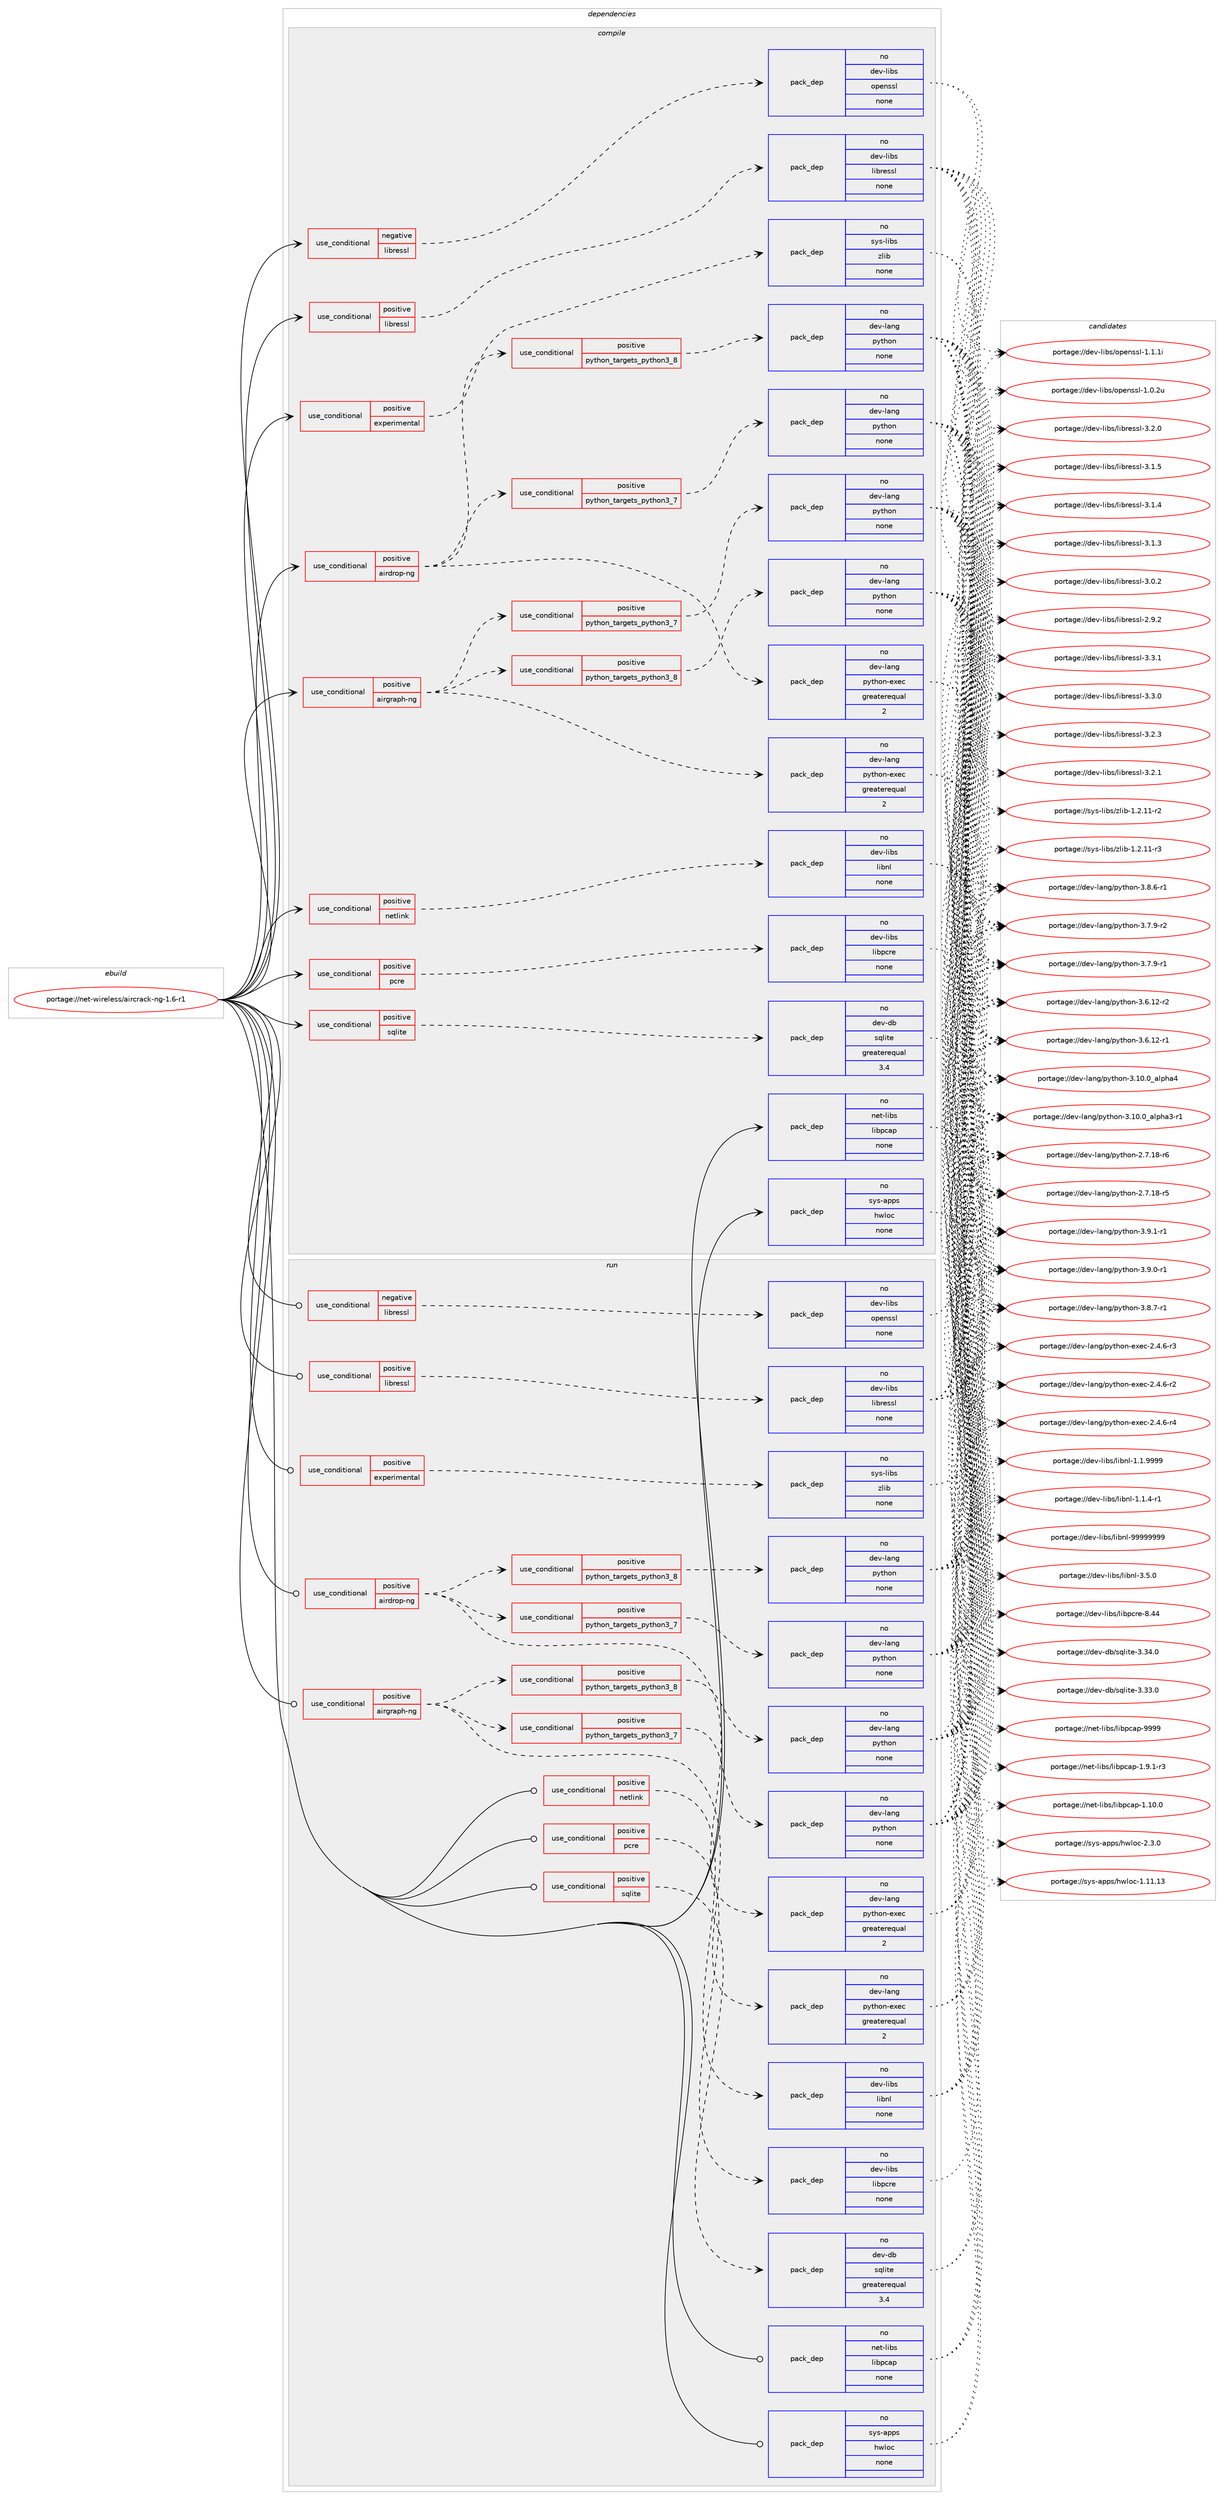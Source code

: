 digraph prolog {

# *************
# Graph options
# *************

newrank=true;
concentrate=true;
compound=true;
graph [rankdir=LR,fontname=Helvetica,fontsize=10,ranksep=1.5];#, ranksep=2.5, nodesep=0.2];
edge  [arrowhead=vee];
node  [fontname=Helvetica,fontsize=10];

# **********
# The ebuild
# **********

subgraph cluster_leftcol {
color=gray;
rank=same;
label=<<i>ebuild</i>>;
id [label="portage://net-wireless/aircrack-ng-1.6-r1", color=red, width=4, href="../net-wireless/aircrack-ng-1.6-r1.svg"];
}

# ****************
# The dependencies
# ****************

subgraph cluster_midcol {
color=gray;
label=<<i>dependencies</i>>;
subgraph cluster_compile {
fillcolor="#eeeeee";
style=filled;
label=<<i>compile</i>>;
subgraph cond6620 {
dependency21460 [label=<<TABLE BORDER="0" CELLBORDER="1" CELLSPACING="0" CELLPADDING="4"><TR><TD ROWSPAN="3" CELLPADDING="10">use_conditional</TD></TR><TR><TD>negative</TD></TR><TR><TD>libressl</TD></TR></TABLE>>, shape=none, color=red];
subgraph pack14680 {
dependency21461 [label=<<TABLE BORDER="0" CELLBORDER="1" CELLSPACING="0" CELLPADDING="4" WIDTH="220"><TR><TD ROWSPAN="6" CELLPADDING="30">pack_dep</TD></TR><TR><TD WIDTH="110">no</TD></TR><TR><TD>dev-libs</TD></TR><TR><TD>openssl</TD></TR><TR><TD>none</TD></TR><TR><TD></TD></TR></TABLE>>, shape=none, color=blue];
}
dependency21460:e -> dependency21461:w [weight=20,style="dashed",arrowhead="vee"];
}
id:e -> dependency21460:w [weight=20,style="solid",arrowhead="vee"];
subgraph cond6621 {
dependency21462 [label=<<TABLE BORDER="0" CELLBORDER="1" CELLSPACING="0" CELLPADDING="4"><TR><TD ROWSPAN="3" CELLPADDING="10">use_conditional</TD></TR><TR><TD>positive</TD></TR><TR><TD>airdrop-ng</TD></TR></TABLE>>, shape=none, color=red];
subgraph cond6622 {
dependency21463 [label=<<TABLE BORDER="0" CELLBORDER="1" CELLSPACING="0" CELLPADDING="4"><TR><TD ROWSPAN="3" CELLPADDING="10">use_conditional</TD></TR><TR><TD>positive</TD></TR><TR><TD>python_targets_python3_7</TD></TR></TABLE>>, shape=none, color=red];
subgraph pack14681 {
dependency21464 [label=<<TABLE BORDER="0" CELLBORDER="1" CELLSPACING="0" CELLPADDING="4" WIDTH="220"><TR><TD ROWSPAN="6" CELLPADDING="30">pack_dep</TD></TR><TR><TD WIDTH="110">no</TD></TR><TR><TD>dev-lang</TD></TR><TR><TD>python</TD></TR><TR><TD>none</TD></TR><TR><TD></TD></TR></TABLE>>, shape=none, color=blue];
}
dependency21463:e -> dependency21464:w [weight=20,style="dashed",arrowhead="vee"];
}
dependency21462:e -> dependency21463:w [weight=20,style="dashed",arrowhead="vee"];
subgraph cond6623 {
dependency21465 [label=<<TABLE BORDER="0" CELLBORDER="1" CELLSPACING="0" CELLPADDING="4"><TR><TD ROWSPAN="3" CELLPADDING="10">use_conditional</TD></TR><TR><TD>positive</TD></TR><TR><TD>python_targets_python3_8</TD></TR></TABLE>>, shape=none, color=red];
subgraph pack14682 {
dependency21466 [label=<<TABLE BORDER="0" CELLBORDER="1" CELLSPACING="0" CELLPADDING="4" WIDTH="220"><TR><TD ROWSPAN="6" CELLPADDING="30">pack_dep</TD></TR><TR><TD WIDTH="110">no</TD></TR><TR><TD>dev-lang</TD></TR><TR><TD>python</TD></TR><TR><TD>none</TD></TR><TR><TD></TD></TR></TABLE>>, shape=none, color=blue];
}
dependency21465:e -> dependency21466:w [weight=20,style="dashed",arrowhead="vee"];
}
dependency21462:e -> dependency21465:w [weight=20,style="dashed",arrowhead="vee"];
subgraph pack14683 {
dependency21467 [label=<<TABLE BORDER="0" CELLBORDER="1" CELLSPACING="0" CELLPADDING="4" WIDTH="220"><TR><TD ROWSPAN="6" CELLPADDING="30">pack_dep</TD></TR><TR><TD WIDTH="110">no</TD></TR><TR><TD>dev-lang</TD></TR><TR><TD>python-exec</TD></TR><TR><TD>greaterequal</TD></TR><TR><TD>2</TD></TR></TABLE>>, shape=none, color=blue];
}
dependency21462:e -> dependency21467:w [weight=20,style="dashed",arrowhead="vee"];
}
id:e -> dependency21462:w [weight=20,style="solid",arrowhead="vee"];
subgraph cond6624 {
dependency21468 [label=<<TABLE BORDER="0" CELLBORDER="1" CELLSPACING="0" CELLPADDING="4"><TR><TD ROWSPAN="3" CELLPADDING="10">use_conditional</TD></TR><TR><TD>positive</TD></TR><TR><TD>airgraph-ng</TD></TR></TABLE>>, shape=none, color=red];
subgraph cond6625 {
dependency21469 [label=<<TABLE BORDER="0" CELLBORDER="1" CELLSPACING="0" CELLPADDING="4"><TR><TD ROWSPAN="3" CELLPADDING="10">use_conditional</TD></TR><TR><TD>positive</TD></TR><TR><TD>python_targets_python3_7</TD></TR></TABLE>>, shape=none, color=red];
subgraph pack14684 {
dependency21470 [label=<<TABLE BORDER="0" CELLBORDER="1" CELLSPACING="0" CELLPADDING="4" WIDTH="220"><TR><TD ROWSPAN="6" CELLPADDING="30">pack_dep</TD></TR><TR><TD WIDTH="110">no</TD></TR><TR><TD>dev-lang</TD></TR><TR><TD>python</TD></TR><TR><TD>none</TD></TR><TR><TD></TD></TR></TABLE>>, shape=none, color=blue];
}
dependency21469:e -> dependency21470:w [weight=20,style="dashed",arrowhead="vee"];
}
dependency21468:e -> dependency21469:w [weight=20,style="dashed",arrowhead="vee"];
subgraph cond6626 {
dependency21471 [label=<<TABLE BORDER="0" CELLBORDER="1" CELLSPACING="0" CELLPADDING="4"><TR><TD ROWSPAN="3" CELLPADDING="10">use_conditional</TD></TR><TR><TD>positive</TD></TR><TR><TD>python_targets_python3_8</TD></TR></TABLE>>, shape=none, color=red];
subgraph pack14685 {
dependency21472 [label=<<TABLE BORDER="0" CELLBORDER="1" CELLSPACING="0" CELLPADDING="4" WIDTH="220"><TR><TD ROWSPAN="6" CELLPADDING="30">pack_dep</TD></TR><TR><TD WIDTH="110">no</TD></TR><TR><TD>dev-lang</TD></TR><TR><TD>python</TD></TR><TR><TD>none</TD></TR><TR><TD></TD></TR></TABLE>>, shape=none, color=blue];
}
dependency21471:e -> dependency21472:w [weight=20,style="dashed",arrowhead="vee"];
}
dependency21468:e -> dependency21471:w [weight=20,style="dashed",arrowhead="vee"];
subgraph pack14686 {
dependency21473 [label=<<TABLE BORDER="0" CELLBORDER="1" CELLSPACING="0" CELLPADDING="4" WIDTH="220"><TR><TD ROWSPAN="6" CELLPADDING="30">pack_dep</TD></TR><TR><TD WIDTH="110">no</TD></TR><TR><TD>dev-lang</TD></TR><TR><TD>python-exec</TD></TR><TR><TD>greaterequal</TD></TR><TR><TD>2</TD></TR></TABLE>>, shape=none, color=blue];
}
dependency21468:e -> dependency21473:w [weight=20,style="dashed",arrowhead="vee"];
}
id:e -> dependency21468:w [weight=20,style="solid",arrowhead="vee"];
subgraph cond6627 {
dependency21474 [label=<<TABLE BORDER="0" CELLBORDER="1" CELLSPACING="0" CELLPADDING="4"><TR><TD ROWSPAN="3" CELLPADDING="10">use_conditional</TD></TR><TR><TD>positive</TD></TR><TR><TD>experimental</TD></TR></TABLE>>, shape=none, color=red];
subgraph pack14687 {
dependency21475 [label=<<TABLE BORDER="0" CELLBORDER="1" CELLSPACING="0" CELLPADDING="4" WIDTH="220"><TR><TD ROWSPAN="6" CELLPADDING="30">pack_dep</TD></TR><TR><TD WIDTH="110">no</TD></TR><TR><TD>sys-libs</TD></TR><TR><TD>zlib</TD></TR><TR><TD>none</TD></TR><TR><TD></TD></TR></TABLE>>, shape=none, color=blue];
}
dependency21474:e -> dependency21475:w [weight=20,style="dashed",arrowhead="vee"];
}
id:e -> dependency21474:w [weight=20,style="solid",arrowhead="vee"];
subgraph cond6628 {
dependency21476 [label=<<TABLE BORDER="0" CELLBORDER="1" CELLSPACING="0" CELLPADDING="4"><TR><TD ROWSPAN="3" CELLPADDING="10">use_conditional</TD></TR><TR><TD>positive</TD></TR><TR><TD>libressl</TD></TR></TABLE>>, shape=none, color=red];
subgraph pack14688 {
dependency21477 [label=<<TABLE BORDER="0" CELLBORDER="1" CELLSPACING="0" CELLPADDING="4" WIDTH="220"><TR><TD ROWSPAN="6" CELLPADDING="30">pack_dep</TD></TR><TR><TD WIDTH="110">no</TD></TR><TR><TD>dev-libs</TD></TR><TR><TD>libressl</TD></TR><TR><TD>none</TD></TR><TR><TD></TD></TR></TABLE>>, shape=none, color=blue];
}
dependency21476:e -> dependency21477:w [weight=20,style="dashed",arrowhead="vee"];
}
id:e -> dependency21476:w [weight=20,style="solid",arrowhead="vee"];
subgraph cond6629 {
dependency21478 [label=<<TABLE BORDER="0" CELLBORDER="1" CELLSPACING="0" CELLPADDING="4"><TR><TD ROWSPAN="3" CELLPADDING="10">use_conditional</TD></TR><TR><TD>positive</TD></TR><TR><TD>netlink</TD></TR></TABLE>>, shape=none, color=red];
subgraph pack14689 {
dependency21479 [label=<<TABLE BORDER="0" CELLBORDER="1" CELLSPACING="0" CELLPADDING="4" WIDTH="220"><TR><TD ROWSPAN="6" CELLPADDING="30">pack_dep</TD></TR><TR><TD WIDTH="110">no</TD></TR><TR><TD>dev-libs</TD></TR><TR><TD>libnl</TD></TR><TR><TD>none</TD></TR><TR><TD></TD></TR></TABLE>>, shape=none, color=blue];
}
dependency21478:e -> dependency21479:w [weight=20,style="dashed",arrowhead="vee"];
}
id:e -> dependency21478:w [weight=20,style="solid",arrowhead="vee"];
subgraph cond6630 {
dependency21480 [label=<<TABLE BORDER="0" CELLBORDER="1" CELLSPACING="0" CELLPADDING="4"><TR><TD ROWSPAN="3" CELLPADDING="10">use_conditional</TD></TR><TR><TD>positive</TD></TR><TR><TD>pcre</TD></TR></TABLE>>, shape=none, color=red];
subgraph pack14690 {
dependency21481 [label=<<TABLE BORDER="0" CELLBORDER="1" CELLSPACING="0" CELLPADDING="4" WIDTH="220"><TR><TD ROWSPAN="6" CELLPADDING="30">pack_dep</TD></TR><TR><TD WIDTH="110">no</TD></TR><TR><TD>dev-libs</TD></TR><TR><TD>libpcre</TD></TR><TR><TD>none</TD></TR><TR><TD></TD></TR></TABLE>>, shape=none, color=blue];
}
dependency21480:e -> dependency21481:w [weight=20,style="dashed",arrowhead="vee"];
}
id:e -> dependency21480:w [weight=20,style="solid",arrowhead="vee"];
subgraph cond6631 {
dependency21482 [label=<<TABLE BORDER="0" CELLBORDER="1" CELLSPACING="0" CELLPADDING="4"><TR><TD ROWSPAN="3" CELLPADDING="10">use_conditional</TD></TR><TR><TD>positive</TD></TR><TR><TD>sqlite</TD></TR></TABLE>>, shape=none, color=red];
subgraph pack14691 {
dependency21483 [label=<<TABLE BORDER="0" CELLBORDER="1" CELLSPACING="0" CELLPADDING="4" WIDTH="220"><TR><TD ROWSPAN="6" CELLPADDING="30">pack_dep</TD></TR><TR><TD WIDTH="110">no</TD></TR><TR><TD>dev-db</TD></TR><TR><TD>sqlite</TD></TR><TR><TD>greaterequal</TD></TR><TR><TD>3.4</TD></TR></TABLE>>, shape=none, color=blue];
}
dependency21482:e -> dependency21483:w [weight=20,style="dashed",arrowhead="vee"];
}
id:e -> dependency21482:w [weight=20,style="solid",arrowhead="vee"];
subgraph pack14692 {
dependency21484 [label=<<TABLE BORDER="0" CELLBORDER="1" CELLSPACING="0" CELLPADDING="4" WIDTH="220"><TR><TD ROWSPAN="6" CELLPADDING="30">pack_dep</TD></TR><TR><TD WIDTH="110">no</TD></TR><TR><TD>net-libs</TD></TR><TR><TD>libpcap</TD></TR><TR><TD>none</TD></TR><TR><TD></TD></TR></TABLE>>, shape=none, color=blue];
}
id:e -> dependency21484:w [weight=20,style="solid",arrowhead="vee"];
subgraph pack14693 {
dependency21485 [label=<<TABLE BORDER="0" CELLBORDER="1" CELLSPACING="0" CELLPADDING="4" WIDTH="220"><TR><TD ROWSPAN="6" CELLPADDING="30">pack_dep</TD></TR><TR><TD WIDTH="110">no</TD></TR><TR><TD>sys-apps</TD></TR><TR><TD>hwloc</TD></TR><TR><TD>none</TD></TR><TR><TD></TD></TR></TABLE>>, shape=none, color=blue];
}
id:e -> dependency21485:w [weight=20,style="solid",arrowhead="vee"];
}
subgraph cluster_compileandrun {
fillcolor="#eeeeee";
style=filled;
label=<<i>compile and run</i>>;
}
subgraph cluster_run {
fillcolor="#eeeeee";
style=filled;
label=<<i>run</i>>;
subgraph cond6632 {
dependency21486 [label=<<TABLE BORDER="0" CELLBORDER="1" CELLSPACING="0" CELLPADDING="4"><TR><TD ROWSPAN="3" CELLPADDING="10">use_conditional</TD></TR><TR><TD>negative</TD></TR><TR><TD>libressl</TD></TR></TABLE>>, shape=none, color=red];
subgraph pack14694 {
dependency21487 [label=<<TABLE BORDER="0" CELLBORDER="1" CELLSPACING="0" CELLPADDING="4" WIDTH="220"><TR><TD ROWSPAN="6" CELLPADDING="30">pack_dep</TD></TR><TR><TD WIDTH="110">no</TD></TR><TR><TD>dev-libs</TD></TR><TR><TD>openssl</TD></TR><TR><TD>none</TD></TR><TR><TD></TD></TR></TABLE>>, shape=none, color=blue];
}
dependency21486:e -> dependency21487:w [weight=20,style="dashed",arrowhead="vee"];
}
id:e -> dependency21486:w [weight=20,style="solid",arrowhead="odot"];
subgraph cond6633 {
dependency21488 [label=<<TABLE BORDER="0" CELLBORDER="1" CELLSPACING="0" CELLPADDING="4"><TR><TD ROWSPAN="3" CELLPADDING="10">use_conditional</TD></TR><TR><TD>positive</TD></TR><TR><TD>airdrop-ng</TD></TR></TABLE>>, shape=none, color=red];
subgraph cond6634 {
dependency21489 [label=<<TABLE BORDER="0" CELLBORDER="1" CELLSPACING="0" CELLPADDING="4"><TR><TD ROWSPAN="3" CELLPADDING="10">use_conditional</TD></TR><TR><TD>positive</TD></TR><TR><TD>python_targets_python3_7</TD></TR></TABLE>>, shape=none, color=red];
subgraph pack14695 {
dependency21490 [label=<<TABLE BORDER="0" CELLBORDER="1" CELLSPACING="0" CELLPADDING="4" WIDTH="220"><TR><TD ROWSPAN="6" CELLPADDING="30">pack_dep</TD></TR><TR><TD WIDTH="110">no</TD></TR><TR><TD>dev-lang</TD></TR><TR><TD>python</TD></TR><TR><TD>none</TD></TR><TR><TD></TD></TR></TABLE>>, shape=none, color=blue];
}
dependency21489:e -> dependency21490:w [weight=20,style="dashed",arrowhead="vee"];
}
dependency21488:e -> dependency21489:w [weight=20,style="dashed",arrowhead="vee"];
subgraph cond6635 {
dependency21491 [label=<<TABLE BORDER="0" CELLBORDER="1" CELLSPACING="0" CELLPADDING="4"><TR><TD ROWSPAN="3" CELLPADDING="10">use_conditional</TD></TR><TR><TD>positive</TD></TR><TR><TD>python_targets_python3_8</TD></TR></TABLE>>, shape=none, color=red];
subgraph pack14696 {
dependency21492 [label=<<TABLE BORDER="0" CELLBORDER="1" CELLSPACING="0" CELLPADDING="4" WIDTH="220"><TR><TD ROWSPAN="6" CELLPADDING="30">pack_dep</TD></TR><TR><TD WIDTH="110">no</TD></TR><TR><TD>dev-lang</TD></TR><TR><TD>python</TD></TR><TR><TD>none</TD></TR><TR><TD></TD></TR></TABLE>>, shape=none, color=blue];
}
dependency21491:e -> dependency21492:w [weight=20,style="dashed",arrowhead="vee"];
}
dependency21488:e -> dependency21491:w [weight=20,style="dashed",arrowhead="vee"];
subgraph pack14697 {
dependency21493 [label=<<TABLE BORDER="0" CELLBORDER="1" CELLSPACING="0" CELLPADDING="4" WIDTH="220"><TR><TD ROWSPAN="6" CELLPADDING="30">pack_dep</TD></TR><TR><TD WIDTH="110">no</TD></TR><TR><TD>dev-lang</TD></TR><TR><TD>python-exec</TD></TR><TR><TD>greaterequal</TD></TR><TR><TD>2</TD></TR></TABLE>>, shape=none, color=blue];
}
dependency21488:e -> dependency21493:w [weight=20,style="dashed",arrowhead="vee"];
}
id:e -> dependency21488:w [weight=20,style="solid",arrowhead="odot"];
subgraph cond6636 {
dependency21494 [label=<<TABLE BORDER="0" CELLBORDER="1" CELLSPACING="0" CELLPADDING="4"><TR><TD ROWSPAN="3" CELLPADDING="10">use_conditional</TD></TR><TR><TD>positive</TD></TR><TR><TD>airgraph-ng</TD></TR></TABLE>>, shape=none, color=red];
subgraph cond6637 {
dependency21495 [label=<<TABLE BORDER="0" CELLBORDER="1" CELLSPACING="0" CELLPADDING="4"><TR><TD ROWSPAN="3" CELLPADDING="10">use_conditional</TD></TR><TR><TD>positive</TD></TR><TR><TD>python_targets_python3_7</TD></TR></TABLE>>, shape=none, color=red];
subgraph pack14698 {
dependency21496 [label=<<TABLE BORDER="0" CELLBORDER="1" CELLSPACING="0" CELLPADDING="4" WIDTH="220"><TR><TD ROWSPAN="6" CELLPADDING="30">pack_dep</TD></TR><TR><TD WIDTH="110">no</TD></TR><TR><TD>dev-lang</TD></TR><TR><TD>python</TD></TR><TR><TD>none</TD></TR><TR><TD></TD></TR></TABLE>>, shape=none, color=blue];
}
dependency21495:e -> dependency21496:w [weight=20,style="dashed",arrowhead="vee"];
}
dependency21494:e -> dependency21495:w [weight=20,style="dashed",arrowhead="vee"];
subgraph cond6638 {
dependency21497 [label=<<TABLE BORDER="0" CELLBORDER="1" CELLSPACING="0" CELLPADDING="4"><TR><TD ROWSPAN="3" CELLPADDING="10">use_conditional</TD></TR><TR><TD>positive</TD></TR><TR><TD>python_targets_python3_8</TD></TR></TABLE>>, shape=none, color=red];
subgraph pack14699 {
dependency21498 [label=<<TABLE BORDER="0" CELLBORDER="1" CELLSPACING="0" CELLPADDING="4" WIDTH="220"><TR><TD ROWSPAN="6" CELLPADDING="30">pack_dep</TD></TR><TR><TD WIDTH="110">no</TD></TR><TR><TD>dev-lang</TD></TR><TR><TD>python</TD></TR><TR><TD>none</TD></TR><TR><TD></TD></TR></TABLE>>, shape=none, color=blue];
}
dependency21497:e -> dependency21498:w [weight=20,style="dashed",arrowhead="vee"];
}
dependency21494:e -> dependency21497:w [weight=20,style="dashed",arrowhead="vee"];
subgraph pack14700 {
dependency21499 [label=<<TABLE BORDER="0" CELLBORDER="1" CELLSPACING="0" CELLPADDING="4" WIDTH="220"><TR><TD ROWSPAN="6" CELLPADDING="30">pack_dep</TD></TR><TR><TD WIDTH="110">no</TD></TR><TR><TD>dev-lang</TD></TR><TR><TD>python-exec</TD></TR><TR><TD>greaterequal</TD></TR><TR><TD>2</TD></TR></TABLE>>, shape=none, color=blue];
}
dependency21494:e -> dependency21499:w [weight=20,style="dashed",arrowhead="vee"];
}
id:e -> dependency21494:w [weight=20,style="solid",arrowhead="odot"];
subgraph cond6639 {
dependency21500 [label=<<TABLE BORDER="0" CELLBORDER="1" CELLSPACING="0" CELLPADDING="4"><TR><TD ROWSPAN="3" CELLPADDING="10">use_conditional</TD></TR><TR><TD>positive</TD></TR><TR><TD>experimental</TD></TR></TABLE>>, shape=none, color=red];
subgraph pack14701 {
dependency21501 [label=<<TABLE BORDER="0" CELLBORDER="1" CELLSPACING="0" CELLPADDING="4" WIDTH="220"><TR><TD ROWSPAN="6" CELLPADDING="30">pack_dep</TD></TR><TR><TD WIDTH="110">no</TD></TR><TR><TD>sys-libs</TD></TR><TR><TD>zlib</TD></TR><TR><TD>none</TD></TR><TR><TD></TD></TR></TABLE>>, shape=none, color=blue];
}
dependency21500:e -> dependency21501:w [weight=20,style="dashed",arrowhead="vee"];
}
id:e -> dependency21500:w [weight=20,style="solid",arrowhead="odot"];
subgraph cond6640 {
dependency21502 [label=<<TABLE BORDER="0" CELLBORDER="1" CELLSPACING="0" CELLPADDING="4"><TR><TD ROWSPAN="3" CELLPADDING="10">use_conditional</TD></TR><TR><TD>positive</TD></TR><TR><TD>libressl</TD></TR></TABLE>>, shape=none, color=red];
subgraph pack14702 {
dependency21503 [label=<<TABLE BORDER="0" CELLBORDER="1" CELLSPACING="0" CELLPADDING="4" WIDTH="220"><TR><TD ROWSPAN="6" CELLPADDING="30">pack_dep</TD></TR><TR><TD WIDTH="110">no</TD></TR><TR><TD>dev-libs</TD></TR><TR><TD>libressl</TD></TR><TR><TD>none</TD></TR><TR><TD></TD></TR></TABLE>>, shape=none, color=blue];
}
dependency21502:e -> dependency21503:w [weight=20,style="dashed",arrowhead="vee"];
}
id:e -> dependency21502:w [weight=20,style="solid",arrowhead="odot"];
subgraph cond6641 {
dependency21504 [label=<<TABLE BORDER="0" CELLBORDER="1" CELLSPACING="0" CELLPADDING="4"><TR><TD ROWSPAN="3" CELLPADDING="10">use_conditional</TD></TR><TR><TD>positive</TD></TR><TR><TD>netlink</TD></TR></TABLE>>, shape=none, color=red];
subgraph pack14703 {
dependency21505 [label=<<TABLE BORDER="0" CELLBORDER="1" CELLSPACING="0" CELLPADDING="4" WIDTH="220"><TR><TD ROWSPAN="6" CELLPADDING="30">pack_dep</TD></TR><TR><TD WIDTH="110">no</TD></TR><TR><TD>dev-libs</TD></TR><TR><TD>libnl</TD></TR><TR><TD>none</TD></TR><TR><TD></TD></TR></TABLE>>, shape=none, color=blue];
}
dependency21504:e -> dependency21505:w [weight=20,style="dashed",arrowhead="vee"];
}
id:e -> dependency21504:w [weight=20,style="solid",arrowhead="odot"];
subgraph cond6642 {
dependency21506 [label=<<TABLE BORDER="0" CELLBORDER="1" CELLSPACING="0" CELLPADDING="4"><TR><TD ROWSPAN="3" CELLPADDING="10">use_conditional</TD></TR><TR><TD>positive</TD></TR><TR><TD>pcre</TD></TR></TABLE>>, shape=none, color=red];
subgraph pack14704 {
dependency21507 [label=<<TABLE BORDER="0" CELLBORDER="1" CELLSPACING="0" CELLPADDING="4" WIDTH="220"><TR><TD ROWSPAN="6" CELLPADDING="30">pack_dep</TD></TR><TR><TD WIDTH="110">no</TD></TR><TR><TD>dev-libs</TD></TR><TR><TD>libpcre</TD></TR><TR><TD>none</TD></TR><TR><TD></TD></TR></TABLE>>, shape=none, color=blue];
}
dependency21506:e -> dependency21507:w [weight=20,style="dashed",arrowhead="vee"];
}
id:e -> dependency21506:w [weight=20,style="solid",arrowhead="odot"];
subgraph cond6643 {
dependency21508 [label=<<TABLE BORDER="0" CELLBORDER="1" CELLSPACING="0" CELLPADDING="4"><TR><TD ROWSPAN="3" CELLPADDING="10">use_conditional</TD></TR><TR><TD>positive</TD></TR><TR><TD>sqlite</TD></TR></TABLE>>, shape=none, color=red];
subgraph pack14705 {
dependency21509 [label=<<TABLE BORDER="0" CELLBORDER="1" CELLSPACING="0" CELLPADDING="4" WIDTH="220"><TR><TD ROWSPAN="6" CELLPADDING="30">pack_dep</TD></TR><TR><TD WIDTH="110">no</TD></TR><TR><TD>dev-db</TD></TR><TR><TD>sqlite</TD></TR><TR><TD>greaterequal</TD></TR><TR><TD>3.4</TD></TR></TABLE>>, shape=none, color=blue];
}
dependency21508:e -> dependency21509:w [weight=20,style="dashed",arrowhead="vee"];
}
id:e -> dependency21508:w [weight=20,style="solid",arrowhead="odot"];
subgraph pack14706 {
dependency21510 [label=<<TABLE BORDER="0" CELLBORDER="1" CELLSPACING="0" CELLPADDING="4" WIDTH="220"><TR><TD ROWSPAN="6" CELLPADDING="30">pack_dep</TD></TR><TR><TD WIDTH="110">no</TD></TR><TR><TD>net-libs</TD></TR><TR><TD>libpcap</TD></TR><TR><TD>none</TD></TR><TR><TD></TD></TR></TABLE>>, shape=none, color=blue];
}
id:e -> dependency21510:w [weight=20,style="solid",arrowhead="odot"];
subgraph pack14707 {
dependency21511 [label=<<TABLE BORDER="0" CELLBORDER="1" CELLSPACING="0" CELLPADDING="4" WIDTH="220"><TR><TD ROWSPAN="6" CELLPADDING="30">pack_dep</TD></TR><TR><TD WIDTH="110">no</TD></TR><TR><TD>sys-apps</TD></TR><TR><TD>hwloc</TD></TR><TR><TD>none</TD></TR><TR><TD></TD></TR></TABLE>>, shape=none, color=blue];
}
id:e -> dependency21511:w [weight=20,style="solid",arrowhead="odot"];
}
}

# **************
# The candidates
# **************

subgraph cluster_choices {
rank=same;
color=gray;
label=<<i>candidates</i>>;

subgraph choice14680 {
color=black;
nodesep=1;
choice100101118451081059811547111112101110115115108454946494649105 [label="portage://dev-libs/openssl-1.1.1i", color=red, width=4,href="../dev-libs/openssl-1.1.1i.svg"];
choice100101118451081059811547111112101110115115108454946484650117 [label="portage://dev-libs/openssl-1.0.2u", color=red, width=4,href="../dev-libs/openssl-1.0.2u.svg"];
dependency21461:e -> choice100101118451081059811547111112101110115115108454946494649105:w [style=dotted,weight="100"];
dependency21461:e -> choice100101118451081059811547111112101110115115108454946484650117:w [style=dotted,weight="100"];
}
subgraph choice14681 {
color=black;
nodesep=1;
choice1001011184510897110103471121211161041111104551465746494511449 [label="portage://dev-lang/python-3.9.1-r1", color=red, width=4,href="../dev-lang/python-3.9.1-r1.svg"];
choice1001011184510897110103471121211161041111104551465746484511449 [label="portage://dev-lang/python-3.9.0-r1", color=red, width=4,href="../dev-lang/python-3.9.0-r1.svg"];
choice1001011184510897110103471121211161041111104551465646554511449 [label="portage://dev-lang/python-3.8.7-r1", color=red, width=4,href="../dev-lang/python-3.8.7-r1.svg"];
choice1001011184510897110103471121211161041111104551465646544511449 [label="portage://dev-lang/python-3.8.6-r1", color=red, width=4,href="../dev-lang/python-3.8.6-r1.svg"];
choice1001011184510897110103471121211161041111104551465546574511450 [label="portage://dev-lang/python-3.7.9-r2", color=red, width=4,href="../dev-lang/python-3.7.9-r2.svg"];
choice1001011184510897110103471121211161041111104551465546574511449 [label="portage://dev-lang/python-3.7.9-r1", color=red, width=4,href="../dev-lang/python-3.7.9-r1.svg"];
choice100101118451089711010347112121116104111110455146544649504511450 [label="portage://dev-lang/python-3.6.12-r2", color=red, width=4,href="../dev-lang/python-3.6.12-r2.svg"];
choice100101118451089711010347112121116104111110455146544649504511449 [label="portage://dev-lang/python-3.6.12-r1", color=red, width=4,href="../dev-lang/python-3.6.12-r1.svg"];
choice1001011184510897110103471121211161041111104551464948464895971081121049752 [label="portage://dev-lang/python-3.10.0_alpha4", color=red, width=4,href="../dev-lang/python-3.10.0_alpha4.svg"];
choice10010111845108971101034711212111610411111045514649484648959710811210497514511449 [label="portage://dev-lang/python-3.10.0_alpha3-r1", color=red, width=4,href="../dev-lang/python-3.10.0_alpha3-r1.svg"];
choice100101118451089711010347112121116104111110455046554649564511454 [label="portage://dev-lang/python-2.7.18-r6", color=red, width=4,href="../dev-lang/python-2.7.18-r6.svg"];
choice100101118451089711010347112121116104111110455046554649564511453 [label="portage://dev-lang/python-2.7.18-r5", color=red, width=4,href="../dev-lang/python-2.7.18-r5.svg"];
dependency21464:e -> choice1001011184510897110103471121211161041111104551465746494511449:w [style=dotted,weight="100"];
dependency21464:e -> choice1001011184510897110103471121211161041111104551465746484511449:w [style=dotted,weight="100"];
dependency21464:e -> choice1001011184510897110103471121211161041111104551465646554511449:w [style=dotted,weight="100"];
dependency21464:e -> choice1001011184510897110103471121211161041111104551465646544511449:w [style=dotted,weight="100"];
dependency21464:e -> choice1001011184510897110103471121211161041111104551465546574511450:w [style=dotted,weight="100"];
dependency21464:e -> choice1001011184510897110103471121211161041111104551465546574511449:w [style=dotted,weight="100"];
dependency21464:e -> choice100101118451089711010347112121116104111110455146544649504511450:w [style=dotted,weight="100"];
dependency21464:e -> choice100101118451089711010347112121116104111110455146544649504511449:w [style=dotted,weight="100"];
dependency21464:e -> choice1001011184510897110103471121211161041111104551464948464895971081121049752:w [style=dotted,weight="100"];
dependency21464:e -> choice10010111845108971101034711212111610411111045514649484648959710811210497514511449:w [style=dotted,weight="100"];
dependency21464:e -> choice100101118451089711010347112121116104111110455046554649564511454:w [style=dotted,weight="100"];
dependency21464:e -> choice100101118451089711010347112121116104111110455046554649564511453:w [style=dotted,weight="100"];
}
subgraph choice14682 {
color=black;
nodesep=1;
choice1001011184510897110103471121211161041111104551465746494511449 [label="portage://dev-lang/python-3.9.1-r1", color=red, width=4,href="../dev-lang/python-3.9.1-r1.svg"];
choice1001011184510897110103471121211161041111104551465746484511449 [label="portage://dev-lang/python-3.9.0-r1", color=red, width=4,href="../dev-lang/python-3.9.0-r1.svg"];
choice1001011184510897110103471121211161041111104551465646554511449 [label="portage://dev-lang/python-3.8.7-r1", color=red, width=4,href="../dev-lang/python-3.8.7-r1.svg"];
choice1001011184510897110103471121211161041111104551465646544511449 [label="portage://dev-lang/python-3.8.6-r1", color=red, width=4,href="../dev-lang/python-3.8.6-r1.svg"];
choice1001011184510897110103471121211161041111104551465546574511450 [label="portage://dev-lang/python-3.7.9-r2", color=red, width=4,href="../dev-lang/python-3.7.9-r2.svg"];
choice1001011184510897110103471121211161041111104551465546574511449 [label="portage://dev-lang/python-3.7.9-r1", color=red, width=4,href="../dev-lang/python-3.7.9-r1.svg"];
choice100101118451089711010347112121116104111110455146544649504511450 [label="portage://dev-lang/python-3.6.12-r2", color=red, width=4,href="../dev-lang/python-3.6.12-r2.svg"];
choice100101118451089711010347112121116104111110455146544649504511449 [label="portage://dev-lang/python-3.6.12-r1", color=red, width=4,href="../dev-lang/python-3.6.12-r1.svg"];
choice1001011184510897110103471121211161041111104551464948464895971081121049752 [label="portage://dev-lang/python-3.10.0_alpha4", color=red, width=4,href="../dev-lang/python-3.10.0_alpha4.svg"];
choice10010111845108971101034711212111610411111045514649484648959710811210497514511449 [label="portage://dev-lang/python-3.10.0_alpha3-r1", color=red, width=4,href="../dev-lang/python-3.10.0_alpha3-r1.svg"];
choice100101118451089711010347112121116104111110455046554649564511454 [label="portage://dev-lang/python-2.7.18-r6", color=red, width=4,href="../dev-lang/python-2.7.18-r6.svg"];
choice100101118451089711010347112121116104111110455046554649564511453 [label="portage://dev-lang/python-2.7.18-r5", color=red, width=4,href="../dev-lang/python-2.7.18-r5.svg"];
dependency21466:e -> choice1001011184510897110103471121211161041111104551465746494511449:w [style=dotted,weight="100"];
dependency21466:e -> choice1001011184510897110103471121211161041111104551465746484511449:w [style=dotted,weight="100"];
dependency21466:e -> choice1001011184510897110103471121211161041111104551465646554511449:w [style=dotted,weight="100"];
dependency21466:e -> choice1001011184510897110103471121211161041111104551465646544511449:w [style=dotted,weight="100"];
dependency21466:e -> choice1001011184510897110103471121211161041111104551465546574511450:w [style=dotted,weight="100"];
dependency21466:e -> choice1001011184510897110103471121211161041111104551465546574511449:w [style=dotted,weight="100"];
dependency21466:e -> choice100101118451089711010347112121116104111110455146544649504511450:w [style=dotted,weight="100"];
dependency21466:e -> choice100101118451089711010347112121116104111110455146544649504511449:w [style=dotted,weight="100"];
dependency21466:e -> choice1001011184510897110103471121211161041111104551464948464895971081121049752:w [style=dotted,weight="100"];
dependency21466:e -> choice10010111845108971101034711212111610411111045514649484648959710811210497514511449:w [style=dotted,weight="100"];
dependency21466:e -> choice100101118451089711010347112121116104111110455046554649564511454:w [style=dotted,weight="100"];
dependency21466:e -> choice100101118451089711010347112121116104111110455046554649564511453:w [style=dotted,weight="100"];
}
subgraph choice14683 {
color=black;
nodesep=1;
choice10010111845108971101034711212111610411111045101120101994550465246544511452 [label="portage://dev-lang/python-exec-2.4.6-r4", color=red, width=4,href="../dev-lang/python-exec-2.4.6-r4.svg"];
choice10010111845108971101034711212111610411111045101120101994550465246544511451 [label="portage://dev-lang/python-exec-2.4.6-r3", color=red, width=4,href="../dev-lang/python-exec-2.4.6-r3.svg"];
choice10010111845108971101034711212111610411111045101120101994550465246544511450 [label="portage://dev-lang/python-exec-2.4.6-r2", color=red, width=4,href="../dev-lang/python-exec-2.4.6-r2.svg"];
dependency21467:e -> choice10010111845108971101034711212111610411111045101120101994550465246544511452:w [style=dotted,weight="100"];
dependency21467:e -> choice10010111845108971101034711212111610411111045101120101994550465246544511451:w [style=dotted,weight="100"];
dependency21467:e -> choice10010111845108971101034711212111610411111045101120101994550465246544511450:w [style=dotted,weight="100"];
}
subgraph choice14684 {
color=black;
nodesep=1;
choice1001011184510897110103471121211161041111104551465746494511449 [label="portage://dev-lang/python-3.9.1-r1", color=red, width=4,href="../dev-lang/python-3.9.1-r1.svg"];
choice1001011184510897110103471121211161041111104551465746484511449 [label="portage://dev-lang/python-3.9.0-r1", color=red, width=4,href="../dev-lang/python-3.9.0-r1.svg"];
choice1001011184510897110103471121211161041111104551465646554511449 [label="portage://dev-lang/python-3.8.7-r1", color=red, width=4,href="../dev-lang/python-3.8.7-r1.svg"];
choice1001011184510897110103471121211161041111104551465646544511449 [label="portage://dev-lang/python-3.8.6-r1", color=red, width=4,href="../dev-lang/python-3.8.6-r1.svg"];
choice1001011184510897110103471121211161041111104551465546574511450 [label="portage://dev-lang/python-3.7.9-r2", color=red, width=4,href="../dev-lang/python-3.7.9-r2.svg"];
choice1001011184510897110103471121211161041111104551465546574511449 [label="portage://dev-lang/python-3.7.9-r1", color=red, width=4,href="../dev-lang/python-3.7.9-r1.svg"];
choice100101118451089711010347112121116104111110455146544649504511450 [label="portage://dev-lang/python-3.6.12-r2", color=red, width=4,href="../dev-lang/python-3.6.12-r2.svg"];
choice100101118451089711010347112121116104111110455146544649504511449 [label="portage://dev-lang/python-3.6.12-r1", color=red, width=4,href="../dev-lang/python-3.6.12-r1.svg"];
choice1001011184510897110103471121211161041111104551464948464895971081121049752 [label="portage://dev-lang/python-3.10.0_alpha4", color=red, width=4,href="../dev-lang/python-3.10.0_alpha4.svg"];
choice10010111845108971101034711212111610411111045514649484648959710811210497514511449 [label="portage://dev-lang/python-3.10.0_alpha3-r1", color=red, width=4,href="../dev-lang/python-3.10.0_alpha3-r1.svg"];
choice100101118451089711010347112121116104111110455046554649564511454 [label="portage://dev-lang/python-2.7.18-r6", color=red, width=4,href="../dev-lang/python-2.7.18-r6.svg"];
choice100101118451089711010347112121116104111110455046554649564511453 [label="portage://dev-lang/python-2.7.18-r5", color=red, width=4,href="../dev-lang/python-2.7.18-r5.svg"];
dependency21470:e -> choice1001011184510897110103471121211161041111104551465746494511449:w [style=dotted,weight="100"];
dependency21470:e -> choice1001011184510897110103471121211161041111104551465746484511449:w [style=dotted,weight="100"];
dependency21470:e -> choice1001011184510897110103471121211161041111104551465646554511449:w [style=dotted,weight="100"];
dependency21470:e -> choice1001011184510897110103471121211161041111104551465646544511449:w [style=dotted,weight="100"];
dependency21470:e -> choice1001011184510897110103471121211161041111104551465546574511450:w [style=dotted,weight="100"];
dependency21470:e -> choice1001011184510897110103471121211161041111104551465546574511449:w [style=dotted,weight="100"];
dependency21470:e -> choice100101118451089711010347112121116104111110455146544649504511450:w [style=dotted,weight="100"];
dependency21470:e -> choice100101118451089711010347112121116104111110455146544649504511449:w [style=dotted,weight="100"];
dependency21470:e -> choice1001011184510897110103471121211161041111104551464948464895971081121049752:w [style=dotted,weight="100"];
dependency21470:e -> choice10010111845108971101034711212111610411111045514649484648959710811210497514511449:w [style=dotted,weight="100"];
dependency21470:e -> choice100101118451089711010347112121116104111110455046554649564511454:w [style=dotted,weight="100"];
dependency21470:e -> choice100101118451089711010347112121116104111110455046554649564511453:w [style=dotted,weight="100"];
}
subgraph choice14685 {
color=black;
nodesep=1;
choice1001011184510897110103471121211161041111104551465746494511449 [label="portage://dev-lang/python-3.9.1-r1", color=red, width=4,href="../dev-lang/python-3.9.1-r1.svg"];
choice1001011184510897110103471121211161041111104551465746484511449 [label="portage://dev-lang/python-3.9.0-r1", color=red, width=4,href="../dev-lang/python-3.9.0-r1.svg"];
choice1001011184510897110103471121211161041111104551465646554511449 [label="portage://dev-lang/python-3.8.7-r1", color=red, width=4,href="../dev-lang/python-3.8.7-r1.svg"];
choice1001011184510897110103471121211161041111104551465646544511449 [label="portage://dev-lang/python-3.8.6-r1", color=red, width=4,href="../dev-lang/python-3.8.6-r1.svg"];
choice1001011184510897110103471121211161041111104551465546574511450 [label="portage://dev-lang/python-3.7.9-r2", color=red, width=4,href="../dev-lang/python-3.7.9-r2.svg"];
choice1001011184510897110103471121211161041111104551465546574511449 [label="portage://dev-lang/python-3.7.9-r1", color=red, width=4,href="../dev-lang/python-3.7.9-r1.svg"];
choice100101118451089711010347112121116104111110455146544649504511450 [label="portage://dev-lang/python-3.6.12-r2", color=red, width=4,href="../dev-lang/python-3.6.12-r2.svg"];
choice100101118451089711010347112121116104111110455146544649504511449 [label="portage://dev-lang/python-3.6.12-r1", color=red, width=4,href="../dev-lang/python-3.6.12-r1.svg"];
choice1001011184510897110103471121211161041111104551464948464895971081121049752 [label="portage://dev-lang/python-3.10.0_alpha4", color=red, width=4,href="../dev-lang/python-3.10.0_alpha4.svg"];
choice10010111845108971101034711212111610411111045514649484648959710811210497514511449 [label="portage://dev-lang/python-3.10.0_alpha3-r1", color=red, width=4,href="../dev-lang/python-3.10.0_alpha3-r1.svg"];
choice100101118451089711010347112121116104111110455046554649564511454 [label="portage://dev-lang/python-2.7.18-r6", color=red, width=4,href="../dev-lang/python-2.7.18-r6.svg"];
choice100101118451089711010347112121116104111110455046554649564511453 [label="portage://dev-lang/python-2.7.18-r5", color=red, width=4,href="../dev-lang/python-2.7.18-r5.svg"];
dependency21472:e -> choice1001011184510897110103471121211161041111104551465746494511449:w [style=dotted,weight="100"];
dependency21472:e -> choice1001011184510897110103471121211161041111104551465746484511449:w [style=dotted,weight="100"];
dependency21472:e -> choice1001011184510897110103471121211161041111104551465646554511449:w [style=dotted,weight="100"];
dependency21472:e -> choice1001011184510897110103471121211161041111104551465646544511449:w [style=dotted,weight="100"];
dependency21472:e -> choice1001011184510897110103471121211161041111104551465546574511450:w [style=dotted,weight="100"];
dependency21472:e -> choice1001011184510897110103471121211161041111104551465546574511449:w [style=dotted,weight="100"];
dependency21472:e -> choice100101118451089711010347112121116104111110455146544649504511450:w [style=dotted,weight="100"];
dependency21472:e -> choice100101118451089711010347112121116104111110455146544649504511449:w [style=dotted,weight="100"];
dependency21472:e -> choice1001011184510897110103471121211161041111104551464948464895971081121049752:w [style=dotted,weight="100"];
dependency21472:e -> choice10010111845108971101034711212111610411111045514649484648959710811210497514511449:w [style=dotted,weight="100"];
dependency21472:e -> choice100101118451089711010347112121116104111110455046554649564511454:w [style=dotted,weight="100"];
dependency21472:e -> choice100101118451089711010347112121116104111110455046554649564511453:w [style=dotted,weight="100"];
}
subgraph choice14686 {
color=black;
nodesep=1;
choice10010111845108971101034711212111610411111045101120101994550465246544511452 [label="portage://dev-lang/python-exec-2.4.6-r4", color=red, width=4,href="../dev-lang/python-exec-2.4.6-r4.svg"];
choice10010111845108971101034711212111610411111045101120101994550465246544511451 [label="portage://dev-lang/python-exec-2.4.6-r3", color=red, width=4,href="../dev-lang/python-exec-2.4.6-r3.svg"];
choice10010111845108971101034711212111610411111045101120101994550465246544511450 [label="portage://dev-lang/python-exec-2.4.6-r2", color=red, width=4,href="../dev-lang/python-exec-2.4.6-r2.svg"];
dependency21473:e -> choice10010111845108971101034711212111610411111045101120101994550465246544511452:w [style=dotted,weight="100"];
dependency21473:e -> choice10010111845108971101034711212111610411111045101120101994550465246544511451:w [style=dotted,weight="100"];
dependency21473:e -> choice10010111845108971101034711212111610411111045101120101994550465246544511450:w [style=dotted,weight="100"];
}
subgraph choice14687 {
color=black;
nodesep=1;
choice11512111545108105981154712210810598454946504649494511451 [label="portage://sys-libs/zlib-1.2.11-r3", color=red, width=4,href="../sys-libs/zlib-1.2.11-r3.svg"];
choice11512111545108105981154712210810598454946504649494511450 [label="portage://sys-libs/zlib-1.2.11-r2", color=red, width=4,href="../sys-libs/zlib-1.2.11-r2.svg"];
dependency21475:e -> choice11512111545108105981154712210810598454946504649494511451:w [style=dotted,weight="100"];
dependency21475:e -> choice11512111545108105981154712210810598454946504649494511450:w [style=dotted,weight="100"];
}
subgraph choice14688 {
color=black;
nodesep=1;
choice10010111845108105981154710810598114101115115108455146514649 [label="portage://dev-libs/libressl-3.3.1", color=red, width=4,href="../dev-libs/libressl-3.3.1.svg"];
choice10010111845108105981154710810598114101115115108455146514648 [label="portage://dev-libs/libressl-3.3.0", color=red, width=4,href="../dev-libs/libressl-3.3.0.svg"];
choice10010111845108105981154710810598114101115115108455146504651 [label="portage://dev-libs/libressl-3.2.3", color=red, width=4,href="../dev-libs/libressl-3.2.3.svg"];
choice10010111845108105981154710810598114101115115108455146504649 [label="portage://dev-libs/libressl-3.2.1", color=red, width=4,href="../dev-libs/libressl-3.2.1.svg"];
choice10010111845108105981154710810598114101115115108455146504648 [label="portage://dev-libs/libressl-3.2.0", color=red, width=4,href="../dev-libs/libressl-3.2.0.svg"];
choice10010111845108105981154710810598114101115115108455146494653 [label="portage://dev-libs/libressl-3.1.5", color=red, width=4,href="../dev-libs/libressl-3.1.5.svg"];
choice10010111845108105981154710810598114101115115108455146494652 [label="portage://dev-libs/libressl-3.1.4", color=red, width=4,href="../dev-libs/libressl-3.1.4.svg"];
choice10010111845108105981154710810598114101115115108455146494651 [label="portage://dev-libs/libressl-3.1.3", color=red, width=4,href="../dev-libs/libressl-3.1.3.svg"];
choice10010111845108105981154710810598114101115115108455146484650 [label="portage://dev-libs/libressl-3.0.2", color=red, width=4,href="../dev-libs/libressl-3.0.2.svg"];
choice10010111845108105981154710810598114101115115108455046574650 [label="portage://dev-libs/libressl-2.9.2", color=red, width=4,href="../dev-libs/libressl-2.9.2.svg"];
dependency21477:e -> choice10010111845108105981154710810598114101115115108455146514649:w [style=dotted,weight="100"];
dependency21477:e -> choice10010111845108105981154710810598114101115115108455146514648:w [style=dotted,weight="100"];
dependency21477:e -> choice10010111845108105981154710810598114101115115108455146504651:w [style=dotted,weight="100"];
dependency21477:e -> choice10010111845108105981154710810598114101115115108455146504649:w [style=dotted,weight="100"];
dependency21477:e -> choice10010111845108105981154710810598114101115115108455146504648:w [style=dotted,weight="100"];
dependency21477:e -> choice10010111845108105981154710810598114101115115108455146494653:w [style=dotted,weight="100"];
dependency21477:e -> choice10010111845108105981154710810598114101115115108455146494652:w [style=dotted,weight="100"];
dependency21477:e -> choice10010111845108105981154710810598114101115115108455146494651:w [style=dotted,weight="100"];
dependency21477:e -> choice10010111845108105981154710810598114101115115108455146484650:w [style=dotted,weight="100"];
dependency21477:e -> choice10010111845108105981154710810598114101115115108455046574650:w [style=dotted,weight="100"];
}
subgraph choice14689 {
color=black;
nodesep=1;
choice10010111845108105981154710810598110108455757575757575757 [label="portage://dev-libs/libnl-99999999", color=red, width=4,href="../dev-libs/libnl-99999999.svg"];
choice10010111845108105981154710810598110108455146534648 [label="portage://dev-libs/libnl-3.5.0", color=red, width=4,href="../dev-libs/libnl-3.5.0.svg"];
choice10010111845108105981154710810598110108454946494657575757 [label="portage://dev-libs/libnl-1.1.9999", color=red, width=4,href="../dev-libs/libnl-1.1.9999.svg"];
choice100101118451081059811547108105981101084549464946524511449 [label="portage://dev-libs/libnl-1.1.4-r1", color=red, width=4,href="../dev-libs/libnl-1.1.4-r1.svg"];
dependency21479:e -> choice10010111845108105981154710810598110108455757575757575757:w [style=dotted,weight="100"];
dependency21479:e -> choice10010111845108105981154710810598110108455146534648:w [style=dotted,weight="100"];
dependency21479:e -> choice10010111845108105981154710810598110108454946494657575757:w [style=dotted,weight="100"];
dependency21479:e -> choice100101118451081059811547108105981101084549464946524511449:w [style=dotted,weight="100"];
}
subgraph choice14690 {
color=black;
nodesep=1;
choice10010111845108105981154710810598112991141014556465252 [label="portage://dev-libs/libpcre-8.44", color=red, width=4,href="../dev-libs/libpcre-8.44.svg"];
dependency21481:e -> choice10010111845108105981154710810598112991141014556465252:w [style=dotted,weight="100"];
}
subgraph choice14691 {
color=black;
nodesep=1;
choice10010111845100984711511310810511610145514651524648 [label="portage://dev-db/sqlite-3.34.0", color=red, width=4,href="../dev-db/sqlite-3.34.0.svg"];
choice10010111845100984711511310810511610145514651514648 [label="portage://dev-db/sqlite-3.33.0", color=red, width=4,href="../dev-db/sqlite-3.33.0.svg"];
dependency21483:e -> choice10010111845100984711511310810511610145514651524648:w [style=dotted,weight="100"];
dependency21483:e -> choice10010111845100984711511310810511610145514651514648:w [style=dotted,weight="100"];
}
subgraph choice14692 {
color=black;
nodesep=1;
choice1101011164510810598115471081059811299971124557575757 [label="portage://net-libs/libpcap-9999", color=red, width=4,href="../net-libs/libpcap-9999.svg"];
choice1101011164510810598115471081059811299971124549465746494511451 [label="portage://net-libs/libpcap-1.9.1-r3", color=red, width=4,href="../net-libs/libpcap-1.9.1-r3.svg"];
choice11010111645108105981154710810598112999711245494649484648 [label="portage://net-libs/libpcap-1.10.0", color=red, width=4,href="../net-libs/libpcap-1.10.0.svg"];
dependency21484:e -> choice1101011164510810598115471081059811299971124557575757:w [style=dotted,weight="100"];
dependency21484:e -> choice1101011164510810598115471081059811299971124549465746494511451:w [style=dotted,weight="100"];
dependency21484:e -> choice11010111645108105981154710810598112999711245494649484648:w [style=dotted,weight="100"];
}
subgraph choice14693 {
color=black;
nodesep=1;
choice11512111545971121121154710411910811199455046514648 [label="portage://sys-apps/hwloc-2.3.0", color=red, width=4,href="../sys-apps/hwloc-2.3.0.svg"];
choice115121115459711211211547104119108111994549464949464951 [label="portage://sys-apps/hwloc-1.11.13", color=red, width=4,href="../sys-apps/hwloc-1.11.13.svg"];
dependency21485:e -> choice11512111545971121121154710411910811199455046514648:w [style=dotted,weight="100"];
dependency21485:e -> choice115121115459711211211547104119108111994549464949464951:w [style=dotted,weight="100"];
}
subgraph choice14694 {
color=black;
nodesep=1;
choice100101118451081059811547111112101110115115108454946494649105 [label="portage://dev-libs/openssl-1.1.1i", color=red, width=4,href="../dev-libs/openssl-1.1.1i.svg"];
choice100101118451081059811547111112101110115115108454946484650117 [label="portage://dev-libs/openssl-1.0.2u", color=red, width=4,href="../dev-libs/openssl-1.0.2u.svg"];
dependency21487:e -> choice100101118451081059811547111112101110115115108454946494649105:w [style=dotted,weight="100"];
dependency21487:e -> choice100101118451081059811547111112101110115115108454946484650117:w [style=dotted,weight="100"];
}
subgraph choice14695 {
color=black;
nodesep=1;
choice1001011184510897110103471121211161041111104551465746494511449 [label="portage://dev-lang/python-3.9.1-r1", color=red, width=4,href="../dev-lang/python-3.9.1-r1.svg"];
choice1001011184510897110103471121211161041111104551465746484511449 [label="portage://dev-lang/python-3.9.0-r1", color=red, width=4,href="../dev-lang/python-3.9.0-r1.svg"];
choice1001011184510897110103471121211161041111104551465646554511449 [label="portage://dev-lang/python-3.8.7-r1", color=red, width=4,href="../dev-lang/python-3.8.7-r1.svg"];
choice1001011184510897110103471121211161041111104551465646544511449 [label="portage://dev-lang/python-3.8.6-r1", color=red, width=4,href="../dev-lang/python-3.8.6-r1.svg"];
choice1001011184510897110103471121211161041111104551465546574511450 [label="portage://dev-lang/python-3.7.9-r2", color=red, width=4,href="../dev-lang/python-3.7.9-r2.svg"];
choice1001011184510897110103471121211161041111104551465546574511449 [label="portage://dev-lang/python-3.7.9-r1", color=red, width=4,href="../dev-lang/python-3.7.9-r1.svg"];
choice100101118451089711010347112121116104111110455146544649504511450 [label="portage://dev-lang/python-3.6.12-r2", color=red, width=4,href="../dev-lang/python-3.6.12-r2.svg"];
choice100101118451089711010347112121116104111110455146544649504511449 [label="portage://dev-lang/python-3.6.12-r1", color=red, width=4,href="../dev-lang/python-3.6.12-r1.svg"];
choice1001011184510897110103471121211161041111104551464948464895971081121049752 [label="portage://dev-lang/python-3.10.0_alpha4", color=red, width=4,href="../dev-lang/python-3.10.0_alpha4.svg"];
choice10010111845108971101034711212111610411111045514649484648959710811210497514511449 [label="portage://dev-lang/python-3.10.0_alpha3-r1", color=red, width=4,href="../dev-lang/python-3.10.0_alpha3-r1.svg"];
choice100101118451089711010347112121116104111110455046554649564511454 [label="portage://dev-lang/python-2.7.18-r6", color=red, width=4,href="../dev-lang/python-2.7.18-r6.svg"];
choice100101118451089711010347112121116104111110455046554649564511453 [label="portage://dev-lang/python-2.7.18-r5", color=red, width=4,href="../dev-lang/python-2.7.18-r5.svg"];
dependency21490:e -> choice1001011184510897110103471121211161041111104551465746494511449:w [style=dotted,weight="100"];
dependency21490:e -> choice1001011184510897110103471121211161041111104551465746484511449:w [style=dotted,weight="100"];
dependency21490:e -> choice1001011184510897110103471121211161041111104551465646554511449:w [style=dotted,weight="100"];
dependency21490:e -> choice1001011184510897110103471121211161041111104551465646544511449:w [style=dotted,weight="100"];
dependency21490:e -> choice1001011184510897110103471121211161041111104551465546574511450:w [style=dotted,weight="100"];
dependency21490:e -> choice1001011184510897110103471121211161041111104551465546574511449:w [style=dotted,weight="100"];
dependency21490:e -> choice100101118451089711010347112121116104111110455146544649504511450:w [style=dotted,weight="100"];
dependency21490:e -> choice100101118451089711010347112121116104111110455146544649504511449:w [style=dotted,weight="100"];
dependency21490:e -> choice1001011184510897110103471121211161041111104551464948464895971081121049752:w [style=dotted,weight="100"];
dependency21490:e -> choice10010111845108971101034711212111610411111045514649484648959710811210497514511449:w [style=dotted,weight="100"];
dependency21490:e -> choice100101118451089711010347112121116104111110455046554649564511454:w [style=dotted,weight="100"];
dependency21490:e -> choice100101118451089711010347112121116104111110455046554649564511453:w [style=dotted,weight="100"];
}
subgraph choice14696 {
color=black;
nodesep=1;
choice1001011184510897110103471121211161041111104551465746494511449 [label="portage://dev-lang/python-3.9.1-r1", color=red, width=4,href="../dev-lang/python-3.9.1-r1.svg"];
choice1001011184510897110103471121211161041111104551465746484511449 [label="portage://dev-lang/python-3.9.0-r1", color=red, width=4,href="../dev-lang/python-3.9.0-r1.svg"];
choice1001011184510897110103471121211161041111104551465646554511449 [label="portage://dev-lang/python-3.8.7-r1", color=red, width=4,href="../dev-lang/python-3.8.7-r1.svg"];
choice1001011184510897110103471121211161041111104551465646544511449 [label="portage://dev-lang/python-3.8.6-r1", color=red, width=4,href="../dev-lang/python-3.8.6-r1.svg"];
choice1001011184510897110103471121211161041111104551465546574511450 [label="portage://dev-lang/python-3.7.9-r2", color=red, width=4,href="../dev-lang/python-3.7.9-r2.svg"];
choice1001011184510897110103471121211161041111104551465546574511449 [label="portage://dev-lang/python-3.7.9-r1", color=red, width=4,href="../dev-lang/python-3.7.9-r1.svg"];
choice100101118451089711010347112121116104111110455146544649504511450 [label="portage://dev-lang/python-3.6.12-r2", color=red, width=4,href="../dev-lang/python-3.6.12-r2.svg"];
choice100101118451089711010347112121116104111110455146544649504511449 [label="portage://dev-lang/python-3.6.12-r1", color=red, width=4,href="../dev-lang/python-3.6.12-r1.svg"];
choice1001011184510897110103471121211161041111104551464948464895971081121049752 [label="portage://dev-lang/python-3.10.0_alpha4", color=red, width=4,href="../dev-lang/python-3.10.0_alpha4.svg"];
choice10010111845108971101034711212111610411111045514649484648959710811210497514511449 [label="portage://dev-lang/python-3.10.0_alpha3-r1", color=red, width=4,href="../dev-lang/python-3.10.0_alpha3-r1.svg"];
choice100101118451089711010347112121116104111110455046554649564511454 [label="portage://dev-lang/python-2.7.18-r6", color=red, width=4,href="../dev-lang/python-2.7.18-r6.svg"];
choice100101118451089711010347112121116104111110455046554649564511453 [label="portage://dev-lang/python-2.7.18-r5", color=red, width=4,href="../dev-lang/python-2.7.18-r5.svg"];
dependency21492:e -> choice1001011184510897110103471121211161041111104551465746494511449:w [style=dotted,weight="100"];
dependency21492:e -> choice1001011184510897110103471121211161041111104551465746484511449:w [style=dotted,weight="100"];
dependency21492:e -> choice1001011184510897110103471121211161041111104551465646554511449:w [style=dotted,weight="100"];
dependency21492:e -> choice1001011184510897110103471121211161041111104551465646544511449:w [style=dotted,weight="100"];
dependency21492:e -> choice1001011184510897110103471121211161041111104551465546574511450:w [style=dotted,weight="100"];
dependency21492:e -> choice1001011184510897110103471121211161041111104551465546574511449:w [style=dotted,weight="100"];
dependency21492:e -> choice100101118451089711010347112121116104111110455146544649504511450:w [style=dotted,weight="100"];
dependency21492:e -> choice100101118451089711010347112121116104111110455146544649504511449:w [style=dotted,weight="100"];
dependency21492:e -> choice1001011184510897110103471121211161041111104551464948464895971081121049752:w [style=dotted,weight="100"];
dependency21492:e -> choice10010111845108971101034711212111610411111045514649484648959710811210497514511449:w [style=dotted,weight="100"];
dependency21492:e -> choice100101118451089711010347112121116104111110455046554649564511454:w [style=dotted,weight="100"];
dependency21492:e -> choice100101118451089711010347112121116104111110455046554649564511453:w [style=dotted,weight="100"];
}
subgraph choice14697 {
color=black;
nodesep=1;
choice10010111845108971101034711212111610411111045101120101994550465246544511452 [label="portage://dev-lang/python-exec-2.4.6-r4", color=red, width=4,href="../dev-lang/python-exec-2.4.6-r4.svg"];
choice10010111845108971101034711212111610411111045101120101994550465246544511451 [label="portage://dev-lang/python-exec-2.4.6-r3", color=red, width=4,href="../dev-lang/python-exec-2.4.6-r3.svg"];
choice10010111845108971101034711212111610411111045101120101994550465246544511450 [label="portage://dev-lang/python-exec-2.4.6-r2", color=red, width=4,href="../dev-lang/python-exec-2.4.6-r2.svg"];
dependency21493:e -> choice10010111845108971101034711212111610411111045101120101994550465246544511452:w [style=dotted,weight="100"];
dependency21493:e -> choice10010111845108971101034711212111610411111045101120101994550465246544511451:w [style=dotted,weight="100"];
dependency21493:e -> choice10010111845108971101034711212111610411111045101120101994550465246544511450:w [style=dotted,weight="100"];
}
subgraph choice14698 {
color=black;
nodesep=1;
choice1001011184510897110103471121211161041111104551465746494511449 [label="portage://dev-lang/python-3.9.1-r1", color=red, width=4,href="../dev-lang/python-3.9.1-r1.svg"];
choice1001011184510897110103471121211161041111104551465746484511449 [label="portage://dev-lang/python-3.9.0-r1", color=red, width=4,href="../dev-lang/python-3.9.0-r1.svg"];
choice1001011184510897110103471121211161041111104551465646554511449 [label="portage://dev-lang/python-3.8.7-r1", color=red, width=4,href="../dev-lang/python-3.8.7-r1.svg"];
choice1001011184510897110103471121211161041111104551465646544511449 [label="portage://dev-lang/python-3.8.6-r1", color=red, width=4,href="../dev-lang/python-3.8.6-r1.svg"];
choice1001011184510897110103471121211161041111104551465546574511450 [label="portage://dev-lang/python-3.7.9-r2", color=red, width=4,href="../dev-lang/python-3.7.9-r2.svg"];
choice1001011184510897110103471121211161041111104551465546574511449 [label="portage://dev-lang/python-3.7.9-r1", color=red, width=4,href="../dev-lang/python-3.7.9-r1.svg"];
choice100101118451089711010347112121116104111110455146544649504511450 [label="portage://dev-lang/python-3.6.12-r2", color=red, width=4,href="../dev-lang/python-3.6.12-r2.svg"];
choice100101118451089711010347112121116104111110455146544649504511449 [label="portage://dev-lang/python-3.6.12-r1", color=red, width=4,href="../dev-lang/python-3.6.12-r1.svg"];
choice1001011184510897110103471121211161041111104551464948464895971081121049752 [label="portage://dev-lang/python-3.10.0_alpha4", color=red, width=4,href="../dev-lang/python-3.10.0_alpha4.svg"];
choice10010111845108971101034711212111610411111045514649484648959710811210497514511449 [label="portage://dev-lang/python-3.10.0_alpha3-r1", color=red, width=4,href="../dev-lang/python-3.10.0_alpha3-r1.svg"];
choice100101118451089711010347112121116104111110455046554649564511454 [label="portage://dev-lang/python-2.7.18-r6", color=red, width=4,href="../dev-lang/python-2.7.18-r6.svg"];
choice100101118451089711010347112121116104111110455046554649564511453 [label="portage://dev-lang/python-2.7.18-r5", color=red, width=4,href="../dev-lang/python-2.7.18-r5.svg"];
dependency21496:e -> choice1001011184510897110103471121211161041111104551465746494511449:w [style=dotted,weight="100"];
dependency21496:e -> choice1001011184510897110103471121211161041111104551465746484511449:w [style=dotted,weight="100"];
dependency21496:e -> choice1001011184510897110103471121211161041111104551465646554511449:w [style=dotted,weight="100"];
dependency21496:e -> choice1001011184510897110103471121211161041111104551465646544511449:w [style=dotted,weight="100"];
dependency21496:e -> choice1001011184510897110103471121211161041111104551465546574511450:w [style=dotted,weight="100"];
dependency21496:e -> choice1001011184510897110103471121211161041111104551465546574511449:w [style=dotted,weight="100"];
dependency21496:e -> choice100101118451089711010347112121116104111110455146544649504511450:w [style=dotted,weight="100"];
dependency21496:e -> choice100101118451089711010347112121116104111110455146544649504511449:w [style=dotted,weight="100"];
dependency21496:e -> choice1001011184510897110103471121211161041111104551464948464895971081121049752:w [style=dotted,weight="100"];
dependency21496:e -> choice10010111845108971101034711212111610411111045514649484648959710811210497514511449:w [style=dotted,weight="100"];
dependency21496:e -> choice100101118451089711010347112121116104111110455046554649564511454:w [style=dotted,weight="100"];
dependency21496:e -> choice100101118451089711010347112121116104111110455046554649564511453:w [style=dotted,weight="100"];
}
subgraph choice14699 {
color=black;
nodesep=1;
choice1001011184510897110103471121211161041111104551465746494511449 [label="portage://dev-lang/python-3.9.1-r1", color=red, width=4,href="../dev-lang/python-3.9.1-r1.svg"];
choice1001011184510897110103471121211161041111104551465746484511449 [label="portage://dev-lang/python-3.9.0-r1", color=red, width=4,href="../dev-lang/python-3.9.0-r1.svg"];
choice1001011184510897110103471121211161041111104551465646554511449 [label="portage://dev-lang/python-3.8.7-r1", color=red, width=4,href="../dev-lang/python-3.8.7-r1.svg"];
choice1001011184510897110103471121211161041111104551465646544511449 [label="portage://dev-lang/python-3.8.6-r1", color=red, width=4,href="../dev-lang/python-3.8.6-r1.svg"];
choice1001011184510897110103471121211161041111104551465546574511450 [label="portage://dev-lang/python-3.7.9-r2", color=red, width=4,href="../dev-lang/python-3.7.9-r2.svg"];
choice1001011184510897110103471121211161041111104551465546574511449 [label="portage://dev-lang/python-3.7.9-r1", color=red, width=4,href="../dev-lang/python-3.7.9-r1.svg"];
choice100101118451089711010347112121116104111110455146544649504511450 [label="portage://dev-lang/python-3.6.12-r2", color=red, width=4,href="../dev-lang/python-3.6.12-r2.svg"];
choice100101118451089711010347112121116104111110455146544649504511449 [label="portage://dev-lang/python-3.6.12-r1", color=red, width=4,href="../dev-lang/python-3.6.12-r1.svg"];
choice1001011184510897110103471121211161041111104551464948464895971081121049752 [label="portage://dev-lang/python-3.10.0_alpha4", color=red, width=4,href="../dev-lang/python-3.10.0_alpha4.svg"];
choice10010111845108971101034711212111610411111045514649484648959710811210497514511449 [label="portage://dev-lang/python-3.10.0_alpha3-r1", color=red, width=4,href="../dev-lang/python-3.10.0_alpha3-r1.svg"];
choice100101118451089711010347112121116104111110455046554649564511454 [label="portage://dev-lang/python-2.7.18-r6", color=red, width=4,href="../dev-lang/python-2.7.18-r6.svg"];
choice100101118451089711010347112121116104111110455046554649564511453 [label="portage://dev-lang/python-2.7.18-r5", color=red, width=4,href="../dev-lang/python-2.7.18-r5.svg"];
dependency21498:e -> choice1001011184510897110103471121211161041111104551465746494511449:w [style=dotted,weight="100"];
dependency21498:e -> choice1001011184510897110103471121211161041111104551465746484511449:w [style=dotted,weight="100"];
dependency21498:e -> choice1001011184510897110103471121211161041111104551465646554511449:w [style=dotted,weight="100"];
dependency21498:e -> choice1001011184510897110103471121211161041111104551465646544511449:w [style=dotted,weight="100"];
dependency21498:e -> choice1001011184510897110103471121211161041111104551465546574511450:w [style=dotted,weight="100"];
dependency21498:e -> choice1001011184510897110103471121211161041111104551465546574511449:w [style=dotted,weight="100"];
dependency21498:e -> choice100101118451089711010347112121116104111110455146544649504511450:w [style=dotted,weight="100"];
dependency21498:e -> choice100101118451089711010347112121116104111110455146544649504511449:w [style=dotted,weight="100"];
dependency21498:e -> choice1001011184510897110103471121211161041111104551464948464895971081121049752:w [style=dotted,weight="100"];
dependency21498:e -> choice10010111845108971101034711212111610411111045514649484648959710811210497514511449:w [style=dotted,weight="100"];
dependency21498:e -> choice100101118451089711010347112121116104111110455046554649564511454:w [style=dotted,weight="100"];
dependency21498:e -> choice100101118451089711010347112121116104111110455046554649564511453:w [style=dotted,weight="100"];
}
subgraph choice14700 {
color=black;
nodesep=1;
choice10010111845108971101034711212111610411111045101120101994550465246544511452 [label="portage://dev-lang/python-exec-2.4.6-r4", color=red, width=4,href="../dev-lang/python-exec-2.4.6-r4.svg"];
choice10010111845108971101034711212111610411111045101120101994550465246544511451 [label="portage://dev-lang/python-exec-2.4.6-r3", color=red, width=4,href="../dev-lang/python-exec-2.4.6-r3.svg"];
choice10010111845108971101034711212111610411111045101120101994550465246544511450 [label="portage://dev-lang/python-exec-2.4.6-r2", color=red, width=4,href="../dev-lang/python-exec-2.4.6-r2.svg"];
dependency21499:e -> choice10010111845108971101034711212111610411111045101120101994550465246544511452:w [style=dotted,weight="100"];
dependency21499:e -> choice10010111845108971101034711212111610411111045101120101994550465246544511451:w [style=dotted,weight="100"];
dependency21499:e -> choice10010111845108971101034711212111610411111045101120101994550465246544511450:w [style=dotted,weight="100"];
}
subgraph choice14701 {
color=black;
nodesep=1;
choice11512111545108105981154712210810598454946504649494511451 [label="portage://sys-libs/zlib-1.2.11-r3", color=red, width=4,href="../sys-libs/zlib-1.2.11-r3.svg"];
choice11512111545108105981154712210810598454946504649494511450 [label="portage://sys-libs/zlib-1.2.11-r2", color=red, width=4,href="../sys-libs/zlib-1.2.11-r2.svg"];
dependency21501:e -> choice11512111545108105981154712210810598454946504649494511451:w [style=dotted,weight="100"];
dependency21501:e -> choice11512111545108105981154712210810598454946504649494511450:w [style=dotted,weight="100"];
}
subgraph choice14702 {
color=black;
nodesep=1;
choice10010111845108105981154710810598114101115115108455146514649 [label="portage://dev-libs/libressl-3.3.1", color=red, width=4,href="../dev-libs/libressl-3.3.1.svg"];
choice10010111845108105981154710810598114101115115108455146514648 [label="portage://dev-libs/libressl-3.3.0", color=red, width=4,href="../dev-libs/libressl-3.3.0.svg"];
choice10010111845108105981154710810598114101115115108455146504651 [label="portage://dev-libs/libressl-3.2.3", color=red, width=4,href="../dev-libs/libressl-3.2.3.svg"];
choice10010111845108105981154710810598114101115115108455146504649 [label="portage://dev-libs/libressl-3.2.1", color=red, width=4,href="../dev-libs/libressl-3.2.1.svg"];
choice10010111845108105981154710810598114101115115108455146504648 [label="portage://dev-libs/libressl-3.2.0", color=red, width=4,href="../dev-libs/libressl-3.2.0.svg"];
choice10010111845108105981154710810598114101115115108455146494653 [label="portage://dev-libs/libressl-3.1.5", color=red, width=4,href="../dev-libs/libressl-3.1.5.svg"];
choice10010111845108105981154710810598114101115115108455146494652 [label="portage://dev-libs/libressl-3.1.4", color=red, width=4,href="../dev-libs/libressl-3.1.4.svg"];
choice10010111845108105981154710810598114101115115108455146494651 [label="portage://dev-libs/libressl-3.1.3", color=red, width=4,href="../dev-libs/libressl-3.1.3.svg"];
choice10010111845108105981154710810598114101115115108455146484650 [label="portage://dev-libs/libressl-3.0.2", color=red, width=4,href="../dev-libs/libressl-3.0.2.svg"];
choice10010111845108105981154710810598114101115115108455046574650 [label="portage://dev-libs/libressl-2.9.2", color=red, width=4,href="../dev-libs/libressl-2.9.2.svg"];
dependency21503:e -> choice10010111845108105981154710810598114101115115108455146514649:w [style=dotted,weight="100"];
dependency21503:e -> choice10010111845108105981154710810598114101115115108455146514648:w [style=dotted,weight="100"];
dependency21503:e -> choice10010111845108105981154710810598114101115115108455146504651:w [style=dotted,weight="100"];
dependency21503:e -> choice10010111845108105981154710810598114101115115108455146504649:w [style=dotted,weight="100"];
dependency21503:e -> choice10010111845108105981154710810598114101115115108455146504648:w [style=dotted,weight="100"];
dependency21503:e -> choice10010111845108105981154710810598114101115115108455146494653:w [style=dotted,weight="100"];
dependency21503:e -> choice10010111845108105981154710810598114101115115108455146494652:w [style=dotted,weight="100"];
dependency21503:e -> choice10010111845108105981154710810598114101115115108455146494651:w [style=dotted,weight="100"];
dependency21503:e -> choice10010111845108105981154710810598114101115115108455146484650:w [style=dotted,weight="100"];
dependency21503:e -> choice10010111845108105981154710810598114101115115108455046574650:w [style=dotted,weight="100"];
}
subgraph choice14703 {
color=black;
nodesep=1;
choice10010111845108105981154710810598110108455757575757575757 [label="portage://dev-libs/libnl-99999999", color=red, width=4,href="../dev-libs/libnl-99999999.svg"];
choice10010111845108105981154710810598110108455146534648 [label="portage://dev-libs/libnl-3.5.0", color=red, width=4,href="../dev-libs/libnl-3.5.0.svg"];
choice10010111845108105981154710810598110108454946494657575757 [label="portage://dev-libs/libnl-1.1.9999", color=red, width=4,href="../dev-libs/libnl-1.1.9999.svg"];
choice100101118451081059811547108105981101084549464946524511449 [label="portage://dev-libs/libnl-1.1.4-r1", color=red, width=4,href="../dev-libs/libnl-1.1.4-r1.svg"];
dependency21505:e -> choice10010111845108105981154710810598110108455757575757575757:w [style=dotted,weight="100"];
dependency21505:e -> choice10010111845108105981154710810598110108455146534648:w [style=dotted,weight="100"];
dependency21505:e -> choice10010111845108105981154710810598110108454946494657575757:w [style=dotted,weight="100"];
dependency21505:e -> choice100101118451081059811547108105981101084549464946524511449:w [style=dotted,weight="100"];
}
subgraph choice14704 {
color=black;
nodesep=1;
choice10010111845108105981154710810598112991141014556465252 [label="portage://dev-libs/libpcre-8.44", color=red, width=4,href="../dev-libs/libpcre-8.44.svg"];
dependency21507:e -> choice10010111845108105981154710810598112991141014556465252:w [style=dotted,weight="100"];
}
subgraph choice14705 {
color=black;
nodesep=1;
choice10010111845100984711511310810511610145514651524648 [label="portage://dev-db/sqlite-3.34.0", color=red, width=4,href="../dev-db/sqlite-3.34.0.svg"];
choice10010111845100984711511310810511610145514651514648 [label="portage://dev-db/sqlite-3.33.0", color=red, width=4,href="../dev-db/sqlite-3.33.0.svg"];
dependency21509:e -> choice10010111845100984711511310810511610145514651524648:w [style=dotted,weight="100"];
dependency21509:e -> choice10010111845100984711511310810511610145514651514648:w [style=dotted,weight="100"];
}
subgraph choice14706 {
color=black;
nodesep=1;
choice1101011164510810598115471081059811299971124557575757 [label="portage://net-libs/libpcap-9999", color=red, width=4,href="../net-libs/libpcap-9999.svg"];
choice1101011164510810598115471081059811299971124549465746494511451 [label="portage://net-libs/libpcap-1.9.1-r3", color=red, width=4,href="../net-libs/libpcap-1.9.1-r3.svg"];
choice11010111645108105981154710810598112999711245494649484648 [label="portage://net-libs/libpcap-1.10.0", color=red, width=4,href="../net-libs/libpcap-1.10.0.svg"];
dependency21510:e -> choice1101011164510810598115471081059811299971124557575757:w [style=dotted,weight="100"];
dependency21510:e -> choice1101011164510810598115471081059811299971124549465746494511451:w [style=dotted,weight="100"];
dependency21510:e -> choice11010111645108105981154710810598112999711245494649484648:w [style=dotted,weight="100"];
}
subgraph choice14707 {
color=black;
nodesep=1;
choice11512111545971121121154710411910811199455046514648 [label="portage://sys-apps/hwloc-2.3.0", color=red, width=4,href="../sys-apps/hwloc-2.3.0.svg"];
choice115121115459711211211547104119108111994549464949464951 [label="portage://sys-apps/hwloc-1.11.13", color=red, width=4,href="../sys-apps/hwloc-1.11.13.svg"];
dependency21511:e -> choice11512111545971121121154710411910811199455046514648:w [style=dotted,weight="100"];
dependency21511:e -> choice115121115459711211211547104119108111994549464949464951:w [style=dotted,weight="100"];
}
}

}
